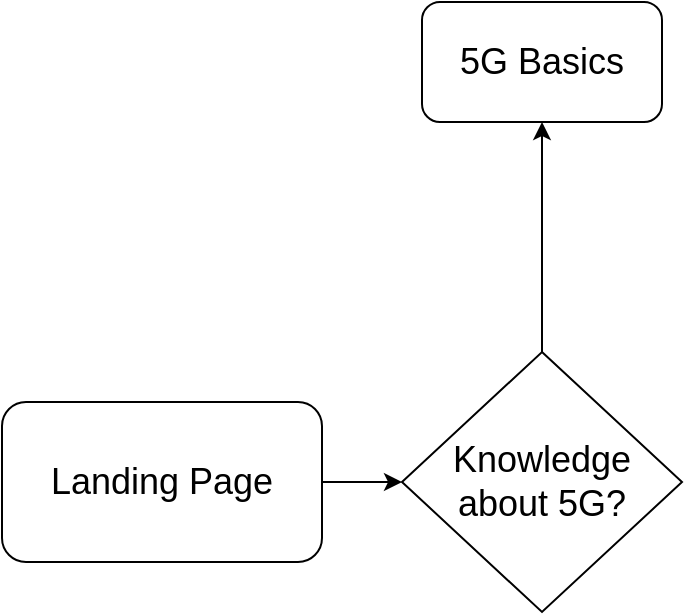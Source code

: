<mxfile version="20.7.4" type="github">
  <diagram id="C5RBs43oDa-KdzZeNtuy" name="Page-1">
    <mxGraphModel dx="1306" dy="900" grid="1" gridSize="10" guides="1" tooltips="1" connect="1" arrows="1" fold="1" page="1" pageScale="1" pageWidth="827" pageHeight="1169" math="0" shadow="0">
      <root>
        <mxCell id="WIyWlLk6GJQsqaUBKTNV-0" />
        <mxCell id="WIyWlLk6GJQsqaUBKTNV-1" parent="WIyWlLk6GJQsqaUBKTNV-0" />
        <mxCell id="zu03SGU2qIl30frhKT0a-16" value="" style="edgeStyle=orthogonalEdgeStyle;rounded=0;orthogonalLoop=1;jettySize=auto;html=1;fontSize=18;" edge="1" parent="WIyWlLk6GJQsqaUBKTNV-1" source="zu03SGU2qIl30frhKT0a-9" target="zu03SGU2qIl30frhKT0a-15">
          <mxGeometry relative="1" as="geometry" />
        </mxCell>
        <mxCell id="zu03SGU2qIl30frhKT0a-9" value="&lt;font style=&quot;font-size: 18px;&quot;&gt;Landing Page&lt;/font&gt;" style="rounded=1;whiteSpace=wrap;html=1;fontSize=12;glass=0;strokeWidth=1;shadow=0;" vertex="1" parent="WIyWlLk6GJQsqaUBKTNV-1">
          <mxGeometry y="600" width="160" height="80" as="geometry" />
        </mxCell>
        <mxCell id="zu03SGU2qIl30frhKT0a-18" value="" style="edgeStyle=orthogonalEdgeStyle;rounded=0;orthogonalLoop=1;jettySize=auto;html=1;fontSize=18;" edge="1" parent="WIyWlLk6GJQsqaUBKTNV-1" source="zu03SGU2qIl30frhKT0a-15" target="zu03SGU2qIl30frhKT0a-17">
          <mxGeometry relative="1" as="geometry" />
        </mxCell>
        <mxCell id="zu03SGU2qIl30frhKT0a-15" value="&lt;font style=&quot;font-size: 18px;&quot;&gt;Knowledge about 5G?&lt;/font&gt;" style="rhombus;whiteSpace=wrap;html=1;" vertex="1" parent="WIyWlLk6GJQsqaUBKTNV-1">
          <mxGeometry x="200" y="575" width="140" height="130" as="geometry" />
        </mxCell>
        <mxCell id="zu03SGU2qIl30frhKT0a-17" value="&lt;font style=&quot;font-size: 18px;&quot;&gt;5G Basics&lt;/font&gt;" style="rounded=1;whiteSpace=wrap;html=1;" vertex="1" parent="WIyWlLk6GJQsqaUBKTNV-1">
          <mxGeometry x="210" y="400" width="120" height="60" as="geometry" />
        </mxCell>
      </root>
    </mxGraphModel>
  </diagram>
</mxfile>
